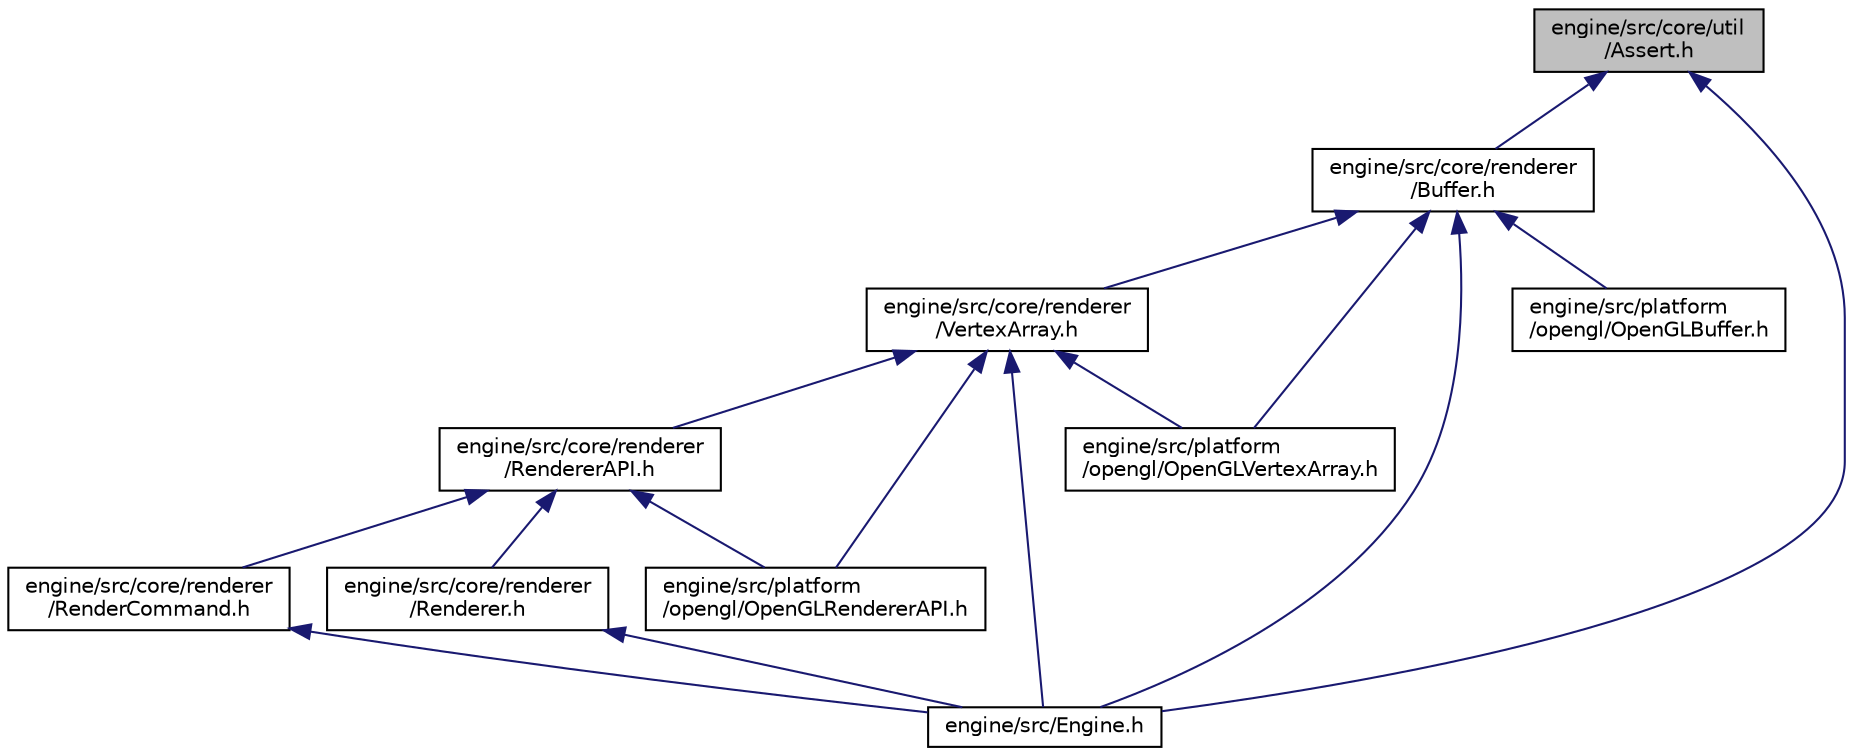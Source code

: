digraph "engine/src/core/util/Assert.h"
{
 // LATEX_PDF_SIZE
  edge [fontname="Helvetica",fontsize="10",labelfontname="Helvetica",labelfontsize="10"];
  node [fontname="Helvetica",fontsize="10",shape=record];
  Node1 [label="engine/src/core/util\l/Assert.h",height=0.2,width=0.4,color="black", fillcolor="grey75", style="filled", fontcolor="black",tooltip="This is a utility file that is primarily used for debugging the internals of the engine when incorrec..."];
  Node1 -> Node2 [dir="back",color="midnightblue",fontsize="10",style="solid",fontname="Helvetica"];
  Node2 [label="engine/src/core/renderer\l/Buffer.h",height=0.2,width=0.4,color="black", fillcolor="white", style="filled",URL="$Buffer_8h.html",tooltip="Buffer abstractions that allow the ease of implementing Buffers for any graphics API."];
  Node2 -> Node3 [dir="back",color="midnightblue",fontsize="10",style="solid",fontname="Helvetica"];
  Node3 [label="engine/src/core/renderer\l/VertexArray.h",height=0.2,width=0.4,color="black", fillcolor="white", style="filled",URL="$VertexArray_8h.html",tooltip="The Generic VertexArray API."];
  Node3 -> Node4 [dir="back",color="midnightblue",fontsize="10",style="solid",fontname="Helvetica"];
  Node4 [label="engine/src/core/renderer\l/RendererAPI.h",height=0.2,width=0.4,color="black", fillcolor="white", style="filled",URL="$RendererAPI_8h_source.html",tooltip=" "];
  Node4 -> Node5 [dir="back",color="midnightblue",fontsize="10",style="solid",fontname="Helvetica"];
  Node5 [label="engine/src/core/renderer\l/RenderCommand.h",height=0.2,width=0.4,color="black", fillcolor="white", style="filled",URL="$RenderCommand_8h.html",tooltip="The declaration file for the RenderCommand Wrapper."];
  Node5 -> Node6 [dir="back",color="midnightblue",fontsize="10",style="solid",fontname="Helvetica"];
  Node6 [label="engine/src/Engine.h",height=0.2,width=0.4,color="black", fillcolor="white", style="filled",URL="$Engine_8h.html",tooltip="The entrypoint into the game engine source code."];
  Node4 -> Node7 [dir="back",color="midnightblue",fontsize="10",style="solid",fontname="Helvetica"];
  Node7 [label="engine/src/core/renderer\l/Renderer.h",height=0.2,width=0.4,color="black", fillcolor="white", style="filled",URL="$Renderer_8h.html",tooltip="The rendering API."];
  Node7 -> Node6 [dir="back",color="midnightblue",fontsize="10",style="solid",fontname="Helvetica"];
  Node4 -> Node8 [dir="back",color="midnightblue",fontsize="10",style="solid",fontname="Helvetica"];
  Node8 [label="engine/src/platform\l/opengl/OpenGLRendererAPI.h",height=0.2,width=0.4,color="black", fillcolor="white", style="filled",URL="$OpenGLRendererAPI_8h.html",tooltip="The OpenGL rendering implementation."];
  Node3 -> Node6 [dir="back",color="midnightblue",fontsize="10",style="solid",fontname="Helvetica"];
  Node3 -> Node8 [dir="back",color="midnightblue",fontsize="10",style="solid",fontname="Helvetica"];
  Node3 -> Node9 [dir="back",color="midnightblue",fontsize="10",style="solid",fontname="Helvetica"];
  Node9 [label="engine/src/platform\l/opengl/OpenGLVertexArray.h",height=0.2,width=0.4,color="black", fillcolor="white", style="filled",URL="$OpenGLVertexArray_8h_source.html",tooltip=" "];
  Node2 -> Node6 [dir="back",color="midnightblue",fontsize="10",style="solid",fontname="Helvetica"];
  Node2 -> Node10 [dir="back",color="midnightblue",fontsize="10",style="solid",fontname="Helvetica"];
  Node10 [label="engine/src/platform\l/opengl/OpenGLBuffer.h",height=0.2,width=0.4,color="black", fillcolor="white", style="filled",URL="$OpenGLBuffer_8h_source.html",tooltip=" "];
  Node2 -> Node9 [dir="back",color="midnightblue",fontsize="10",style="solid",fontname="Helvetica"];
  Node1 -> Node6 [dir="back",color="midnightblue",fontsize="10",style="solid",fontname="Helvetica"];
}
